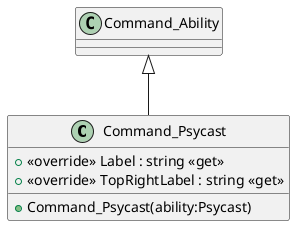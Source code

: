 @startuml
class Command_Psycast {
    + <<override>> Label : string <<get>>
    + <<override>> TopRightLabel : string <<get>>
    + Command_Psycast(ability:Psycast)
}
Command_Ability <|-- Command_Psycast
@enduml
